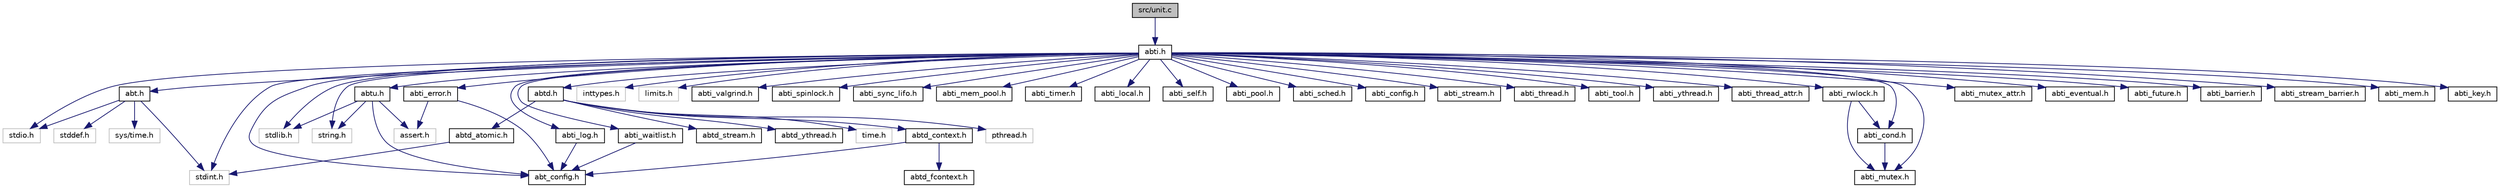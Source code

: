 digraph "src/unit.c"
{
  edge [fontname="Helvetica",fontsize="10",labelfontname="Helvetica",labelfontsize="10"];
  node [fontname="Helvetica",fontsize="10",shape=record];
  Node1 [label="src/unit.c",height=0.2,width=0.4,color="black", fillcolor="grey75", style="filled" fontcolor="black"];
  Node1 -> Node2 [color="midnightblue",fontsize="10",style="solid",fontname="Helvetica"];
  Node2 [label="abti.h",height=0.2,width=0.4,color="black", fillcolor="white", style="filled",URL="$d5/d03/abti_8h.html"];
  Node2 -> Node3 [color="midnightblue",fontsize="10",style="solid",fontname="Helvetica"];
  Node3 [label="stdio.h",height=0.2,width=0.4,color="grey75", fillcolor="white", style="filled"];
  Node2 -> Node4 [color="midnightblue",fontsize="10",style="solid",fontname="Helvetica"];
  Node4 [label="stdlib.h",height=0.2,width=0.4,color="grey75", fillcolor="white", style="filled"];
  Node2 -> Node5 [color="midnightblue",fontsize="10",style="solid",fontname="Helvetica"];
  Node5 [label="stdint.h",height=0.2,width=0.4,color="grey75", fillcolor="white", style="filled"];
  Node2 -> Node6 [color="midnightblue",fontsize="10",style="solid",fontname="Helvetica"];
  Node6 [label="inttypes.h",height=0.2,width=0.4,color="grey75", fillcolor="white", style="filled"];
  Node2 -> Node7 [color="midnightblue",fontsize="10",style="solid",fontname="Helvetica"];
  Node7 [label="string.h",height=0.2,width=0.4,color="grey75", fillcolor="white", style="filled"];
  Node2 -> Node8 [color="midnightblue",fontsize="10",style="solid",fontname="Helvetica"];
  Node8 [label="limits.h",height=0.2,width=0.4,color="grey75", fillcolor="white", style="filled"];
  Node2 -> Node9 [color="midnightblue",fontsize="10",style="solid",fontname="Helvetica"];
  Node9 [label="abt_config.h",height=0.2,width=0.4,color="black", fillcolor="white", style="filled",URL="$dd/d6e/abt__config_8h.html"];
  Node2 -> Node10 [color="midnightblue",fontsize="10",style="solid",fontname="Helvetica"];
  Node10 [label="abt.h",height=0.2,width=0.4,color="black", fillcolor="white", style="filled",URL="$d5/d7d/abt_8h.html"];
  Node10 -> Node3 [color="midnightblue",fontsize="10",style="solid",fontname="Helvetica"];
  Node10 -> Node11 [color="midnightblue",fontsize="10",style="solid",fontname="Helvetica"];
  Node11 [label="stddef.h",height=0.2,width=0.4,color="grey75", fillcolor="white", style="filled"];
  Node10 -> Node5 [color="midnightblue",fontsize="10",style="solid",fontname="Helvetica"];
  Node10 -> Node12 [color="midnightblue",fontsize="10",style="solid",fontname="Helvetica"];
  Node12 [label="sys/time.h",height=0.2,width=0.4,color="grey75", fillcolor="white", style="filled"];
  Node2 -> Node13 [color="midnightblue",fontsize="10",style="solid",fontname="Helvetica"];
  Node13 [label="abtu.h",height=0.2,width=0.4,color="black", fillcolor="white", style="filled",URL="$d5/d09/abtu_8h.html"];
  Node13 -> Node4 [color="midnightblue",fontsize="10",style="solid",fontname="Helvetica"];
  Node13 -> Node7 [color="midnightblue",fontsize="10",style="solid",fontname="Helvetica"];
  Node13 -> Node14 [color="midnightblue",fontsize="10",style="solid",fontname="Helvetica"];
  Node14 [label="assert.h",height=0.2,width=0.4,color="grey75", fillcolor="white", style="filled"];
  Node13 -> Node9 [color="midnightblue",fontsize="10",style="solid",fontname="Helvetica"];
  Node2 -> Node15 [color="midnightblue",fontsize="10",style="solid",fontname="Helvetica"];
  Node15 [label="abti_error.h",height=0.2,width=0.4,color="black", fillcolor="white", style="filled",URL="$d6/d11/abti__error_8h.html"];
  Node15 -> Node14 [color="midnightblue",fontsize="10",style="solid",fontname="Helvetica"];
  Node15 -> Node9 [color="midnightblue",fontsize="10",style="solid",fontname="Helvetica"];
  Node2 -> Node16 [color="midnightblue",fontsize="10",style="solid",fontname="Helvetica"];
  Node16 [label="abti_valgrind.h",height=0.2,width=0.4,color="black", fillcolor="white", style="filled",URL="$d3/d90/abti__valgrind_8h.html"];
  Node2 -> Node17 [color="midnightblue",fontsize="10",style="solid",fontname="Helvetica"];
  Node17 [label="abtd.h",height=0.2,width=0.4,color="black", fillcolor="white", style="filled",URL="$d3/dbf/abtd_8h.html"];
  Node17 -> Node18 [color="midnightblue",fontsize="10",style="solid",fontname="Helvetica"];
  Node18 [label="pthread.h",height=0.2,width=0.4,color="grey75", fillcolor="white", style="filled"];
  Node17 -> Node19 [color="midnightblue",fontsize="10",style="solid",fontname="Helvetica"];
  Node19 [label="abtd_atomic.h",height=0.2,width=0.4,color="black", fillcolor="white", style="filled",URL="$d2/db0/abtd__atomic_8h.html"];
  Node19 -> Node5 [color="midnightblue",fontsize="10",style="solid",fontname="Helvetica"];
  Node17 -> Node20 [color="midnightblue",fontsize="10",style="solid",fontname="Helvetica"];
  Node20 [label="abtd_context.h",height=0.2,width=0.4,color="black", fillcolor="white", style="filled",URL="$d2/db0/abtd__context_8h.html"];
  Node20 -> Node9 [color="midnightblue",fontsize="10",style="solid",fontname="Helvetica"];
  Node20 -> Node21 [color="midnightblue",fontsize="10",style="solid",fontname="Helvetica"];
  Node21 [label="abtd_fcontext.h",height=0.2,width=0.4,color="black", fillcolor="white", style="filled",URL="$d4/d27/abtd__fcontext_8h.html"];
  Node17 -> Node22 [color="midnightblue",fontsize="10",style="solid",fontname="Helvetica"];
  Node22 [label="abtd_stream.h",height=0.2,width=0.4,color="black", fillcolor="white", style="filled",URL="$d3/d7d/abtd__stream_8h.html"];
  Node17 -> Node23 [color="midnightblue",fontsize="10",style="solid",fontname="Helvetica"];
  Node23 [label="abtd_ythread.h",height=0.2,width=0.4,color="black", fillcolor="white", style="filled",URL="$d8/daf/abtd__ythread_8h.html"];
  Node17 -> Node24 [color="midnightblue",fontsize="10",style="solid",fontname="Helvetica"];
  Node24 [label="time.h",height=0.2,width=0.4,color="grey75", fillcolor="white", style="filled"];
  Node2 -> Node25 [color="midnightblue",fontsize="10",style="solid",fontname="Helvetica"];
  Node25 [label="abti_spinlock.h",height=0.2,width=0.4,color="black", fillcolor="white", style="filled",URL="$d7/dea/abti__spinlock_8h.html"];
  Node2 -> Node26 [color="midnightblue",fontsize="10",style="solid",fontname="Helvetica"];
  Node26 [label="abti_sync_lifo.h",height=0.2,width=0.4,color="black", fillcolor="white", style="filled",URL="$d4/d3b/abti__sync__lifo_8h.html"];
  Node2 -> Node27 [color="midnightblue",fontsize="10",style="solid",fontname="Helvetica"];
  Node27 [label="abti_mem_pool.h",height=0.2,width=0.4,color="black", fillcolor="white", style="filled",URL="$d9/d33/abti__mem__pool_8h.html"];
  Node2 -> Node28 [color="midnightblue",fontsize="10",style="solid",fontname="Helvetica"];
  Node28 [label="abti_timer.h",height=0.2,width=0.4,color="black", fillcolor="white", style="filled",URL="$d9/d99/abti__timer_8h.html"];
  Node2 -> Node29 [color="midnightblue",fontsize="10",style="solid",fontname="Helvetica"];
  Node29 [label="abti_log.h",height=0.2,width=0.4,color="black", fillcolor="white", style="filled",URL="$d4/d5e/abti__log_8h.html"];
  Node29 -> Node9 [color="midnightblue",fontsize="10",style="solid",fontname="Helvetica"];
  Node2 -> Node30 [color="midnightblue",fontsize="10",style="solid",fontname="Helvetica"];
  Node30 [label="abti_local.h",height=0.2,width=0.4,color="black", fillcolor="white", style="filled",URL="$df/d6a/abti__local_8h.html"];
  Node2 -> Node31 [color="midnightblue",fontsize="10",style="solid",fontname="Helvetica"];
  Node31 [label="abti_self.h",height=0.2,width=0.4,color="black", fillcolor="white", style="filled",URL="$d0/dfe/abti__self_8h.html"];
  Node2 -> Node32 [color="midnightblue",fontsize="10",style="solid",fontname="Helvetica"];
  Node32 [label="abti_pool.h",height=0.2,width=0.4,color="black", fillcolor="white", style="filled",URL="$d0/d4e/abti__pool_8h.html"];
  Node2 -> Node33 [color="midnightblue",fontsize="10",style="solid",fontname="Helvetica"];
  Node33 [label="abti_sched.h",height=0.2,width=0.4,color="black", fillcolor="white", style="filled",URL="$dd/d3f/abti__sched_8h.html"];
  Node2 -> Node34 [color="midnightblue",fontsize="10",style="solid",fontname="Helvetica"];
  Node34 [label="abti_config.h",height=0.2,width=0.4,color="black", fillcolor="white", style="filled",URL="$d0/d54/abti__config_8h.html"];
  Node2 -> Node35 [color="midnightblue",fontsize="10",style="solid",fontname="Helvetica"];
  Node35 [label="abti_stream.h",height=0.2,width=0.4,color="black", fillcolor="white", style="filled",URL="$d4/dbc/abti__stream_8h.html"];
  Node2 -> Node36 [color="midnightblue",fontsize="10",style="solid",fontname="Helvetica"];
  Node36 [label="abti_thread.h",height=0.2,width=0.4,color="black", fillcolor="white", style="filled",URL="$de/d90/abti__thread_8h.html"];
  Node2 -> Node37 [color="midnightblue",fontsize="10",style="solid",fontname="Helvetica"];
  Node37 [label="abti_tool.h",height=0.2,width=0.4,color="black", fillcolor="white", style="filled",URL="$d2/deb/abti__tool_8h.html"];
  Node2 -> Node38 [color="midnightblue",fontsize="10",style="solid",fontname="Helvetica"];
  Node38 [label="abti_ythread.h",height=0.2,width=0.4,color="black", fillcolor="white", style="filled",URL="$d1/de2/abti__ythread_8h.html"];
  Node2 -> Node39 [color="midnightblue",fontsize="10",style="solid",fontname="Helvetica"];
  Node39 [label="abti_thread_attr.h",height=0.2,width=0.4,color="black", fillcolor="white", style="filled",URL="$d7/dd7/abti__thread__attr_8h.html"];
  Node2 -> Node40 [color="midnightblue",fontsize="10",style="solid",fontname="Helvetica"];
  Node40 [label="abti_waitlist.h",height=0.2,width=0.4,color="black", fillcolor="white", style="filled",URL="$db/d8d/abti__waitlist_8h.html"];
  Node40 -> Node9 [color="midnightblue",fontsize="10",style="solid",fontname="Helvetica"];
  Node2 -> Node41 [color="midnightblue",fontsize="10",style="solid",fontname="Helvetica"];
  Node41 [label="abti_mutex.h",height=0.2,width=0.4,color="black", fillcolor="white", style="filled",URL="$d7/d89/abti__mutex_8h.html"];
  Node2 -> Node42 [color="midnightblue",fontsize="10",style="solid",fontname="Helvetica"];
  Node42 [label="abti_mutex_attr.h",height=0.2,width=0.4,color="black", fillcolor="white", style="filled",URL="$d1/d9a/abti__mutex__attr_8h.html"];
  Node2 -> Node43 [color="midnightblue",fontsize="10",style="solid",fontname="Helvetica"];
  Node43 [label="abti_cond.h",height=0.2,width=0.4,color="black", fillcolor="white", style="filled",URL="$d5/df4/abti__cond_8h.html"];
  Node43 -> Node41 [color="midnightblue",fontsize="10",style="solid",fontname="Helvetica"];
  Node2 -> Node44 [color="midnightblue",fontsize="10",style="solid",fontname="Helvetica"];
  Node44 [label="abti_rwlock.h",height=0.2,width=0.4,color="black", fillcolor="white", style="filled",URL="$d4/d61/abti__rwlock_8h.html"];
  Node44 -> Node41 [color="midnightblue",fontsize="10",style="solid",fontname="Helvetica"];
  Node44 -> Node43 [color="midnightblue",fontsize="10",style="solid",fontname="Helvetica"];
  Node2 -> Node45 [color="midnightblue",fontsize="10",style="solid",fontname="Helvetica"];
  Node45 [label="abti_eventual.h",height=0.2,width=0.4,color="black", fillcolor="white", style="filled",URL="$d0/db2/abti__eventual_8h.html"];
  Node2 -> Node46 [color="midnightblue",fontsize="10",style="solid",fontname="Helvetica"];
  Node46 [label="abti_future.h",height=0.2,width=0.4,color="black", fillcolor="white", style="filled",URL="$d5/d8e/abti__future_8h.html"];
  Node2 -> Node47 [color="midnightblue",fontsize="10",style="solid",fontname="Helvetica"];
  Node47 [label="abti_barrier.h",height=0.2,width=0.4,color="black", fillcolor="white", style="filled",URL="$d9/d06/abti__barrier_8h.html"];
  Node2 -> Node48 [color="midnightblue",fontsize="10",style="solid",fontname="Helvetica"];
  Node48 [label="abti_stream_barrier.h",height=0.2,width=0.4,color="black", fillcolor="white", style="filled",URL="$d4/d9b/abti__stream__barrier_8h.html"];
  Node2 -> Node49 [color="midnightblue",fontsize="10",style="solid",fontname="Helvetica"];
  Node49 [label="abti_mem.h",height=0.2,width=0.4,color="black", fillcolor="white", style="filled",URL="$d7/d04/abti__mem_8h.html"];
  Node2 -> Node50 [color="midnightblue",fontsize="10",style="solid",fontname="Helvetica"];
  Node50 [label="abti_key.h",height=0.2,width=0.4,color="black", fillcolor="white", style="filled",URL="$db/d9d/abti__key_8h.html"];
}
